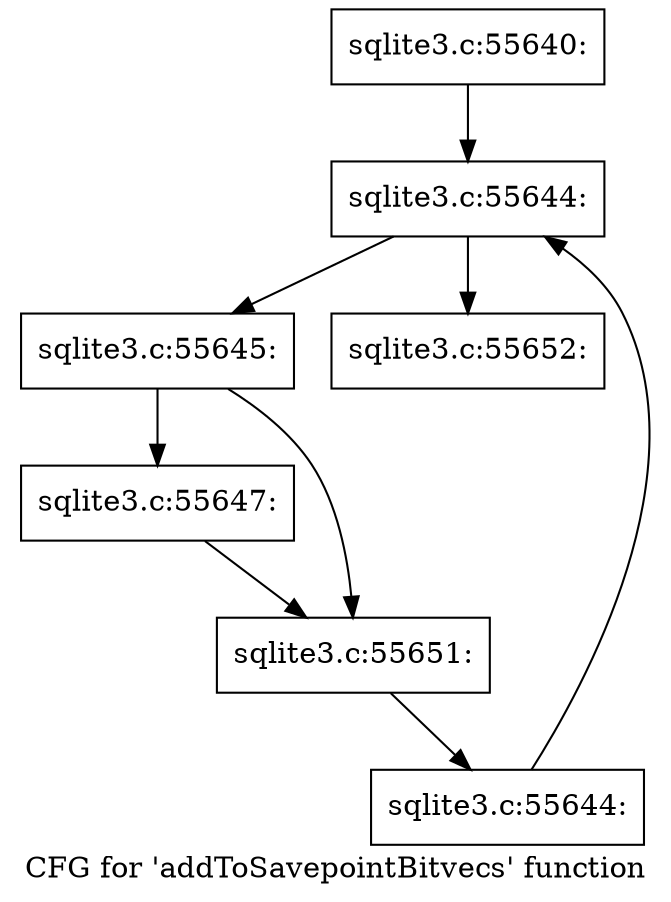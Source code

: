 digraph "CFG for 'addToSavepointBitvecs' function" {
	label="CFG for 'addToSavepointBitvecs' function";

	Node0x55c0f7378630 [shape=record,label="{sqlite3.c:55640:}"];
	Node0x55c0f7378630 -> Node0x55c0f737ada0;
	Node0x55c0f737ada0 [shape=record,label="{sqlite3.c:55644:}"];
	Node0x55c0f737ada0 -> Node0x55c0f737af50;
	Node0x55c0f737ada0 -> Node0x55c0f737abf0;
	Node0x55c0f737af50 [shape=record,label="{sqlite3.c:55645:}"];
	Node0x55c0f737af50 -> Node0x55c0f737bc20;
	Node0x55c0f737af50 -> Node0x55c0f737bc70;
	Node0x55c0f737bc20 [shape=record,label="{sqlite3.c:55647:}"];
	Node0x55c0f737bc20 -> Node0x55c0f737bc70;
	Node0x55c0f737bc70 [shape=record,label="{sqlite3.c:55651:}"];
	Node0x55c0f737bc70 -> Node0x55c0f737aec0;
	Node0x55c0f737aec0 [shape=record,label="{sqlite3.c:55644:}"];
	Node0x55c0f737aec0 -> Node0x55c0f737ada0;
	Node0x55c0f737abf0 [shape=record,label="{sqlite3.c:55652:}"];
}
